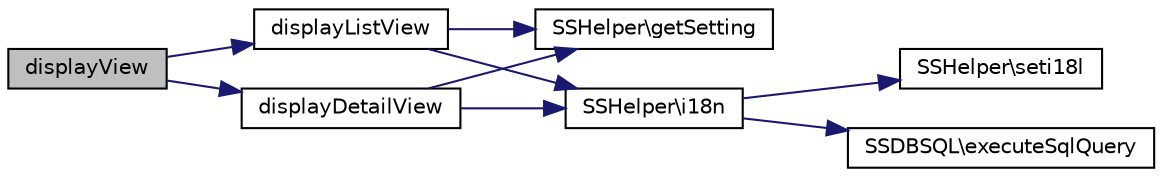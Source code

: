 digraph "displayView"
{
  edge [fontname="Helvetica",fontsize="10",labelfontname="Helvetica",labelfontsize="10"];
  node [fontname="Helvetica",fontsize="10",shape=record];
  rankdir="LR";
  Node1 [label="displayView",height=0.2,width=0.4,color="black", fillcolor="grey75", style="filled", fontcolor="black"];
  Node1 -> Node2 [color="midnightblue",fontsize="10",style="solid",fontname="Helvetica"];
  Node2 [label="displayListView",height=0.2,width=0.4,color="black", fillcolor="white", style="filled",URL="$class_s_s_article_controller.html#aa577c1bba8b2ab55602041732e0995fc",tooltip="Listenansicht. "];
  Node2 -> Node3 [color="midnightblue",fontsize="10",style="solid",fontname="Helvetica"];
  Node3 [label="SSHelper\\getSetting",height=0.2,width=0.4,color="black", fillcolor="white", style="filled",URL="$class_s_s_helper.html#a22ea98c9a7625ae25a20010920a5b2cb",tooltip="Shop-Betreiber Setting Value. "];
  Node2 -> Node4 [color="midnightblue",fontsize="10",style="solid",fontname="Helvetica"];
  Node4 [label="SSHelper\\i18n",height=0.2,width=0.4,color="black", fillcolor="white", style="filled",URL="$class_s_s_helper.html#a3bece4aee1514dbafbd7d0234227e053",tooltip="Internationalization and localization. "];
  Node4 -> Node5 [color="midnightblue",fontsize="10",style="solid",fontname="Helvetica"];
  Node5 [label="SSHelper\\seti18l",height=0.2,width=0.4,color="black", fillcolor="white", style="filled",URL="$class_s_s_helper.html#a50f106600a25de036f9b6f0a89a198d5"];
  Node4 -> Node6 [color="midnightblue",fontsize="10",style="solid",fontname="Helvetica"];
  Node6 [label="SSDBSQL\\executeSqlQuery",height=0.2,width=0.4,color="black", fillcolor="white", style="filled",URL="$class_s_s_d_b_s_q_l.html#a8b0b5ed5092c7864860fc358ecc7b822",tooltip="SQL Query ausführen. "];
  Node1 -> Node7 [color="midnightblue",fontsize="10",style="solid",fontname="Helvetica"];
  Node7 [label="displayDetailView",height=0.2,width=0.4,color="black", fillcolor="white", style="filled",URL="$class_s_s_article_controller.html#afab87894a16fc2caaf028e7a92ddd1a6",tooltip="Detailansicht. "];
  Node7 -> Node3 [color="midnightblue",fontsize="10",style="solid",fontname="Helvetica"];
  Node7 -> Node4 [color="midnightblue",fontsize="10",style="solid",fontname="Helvetica"];
}
